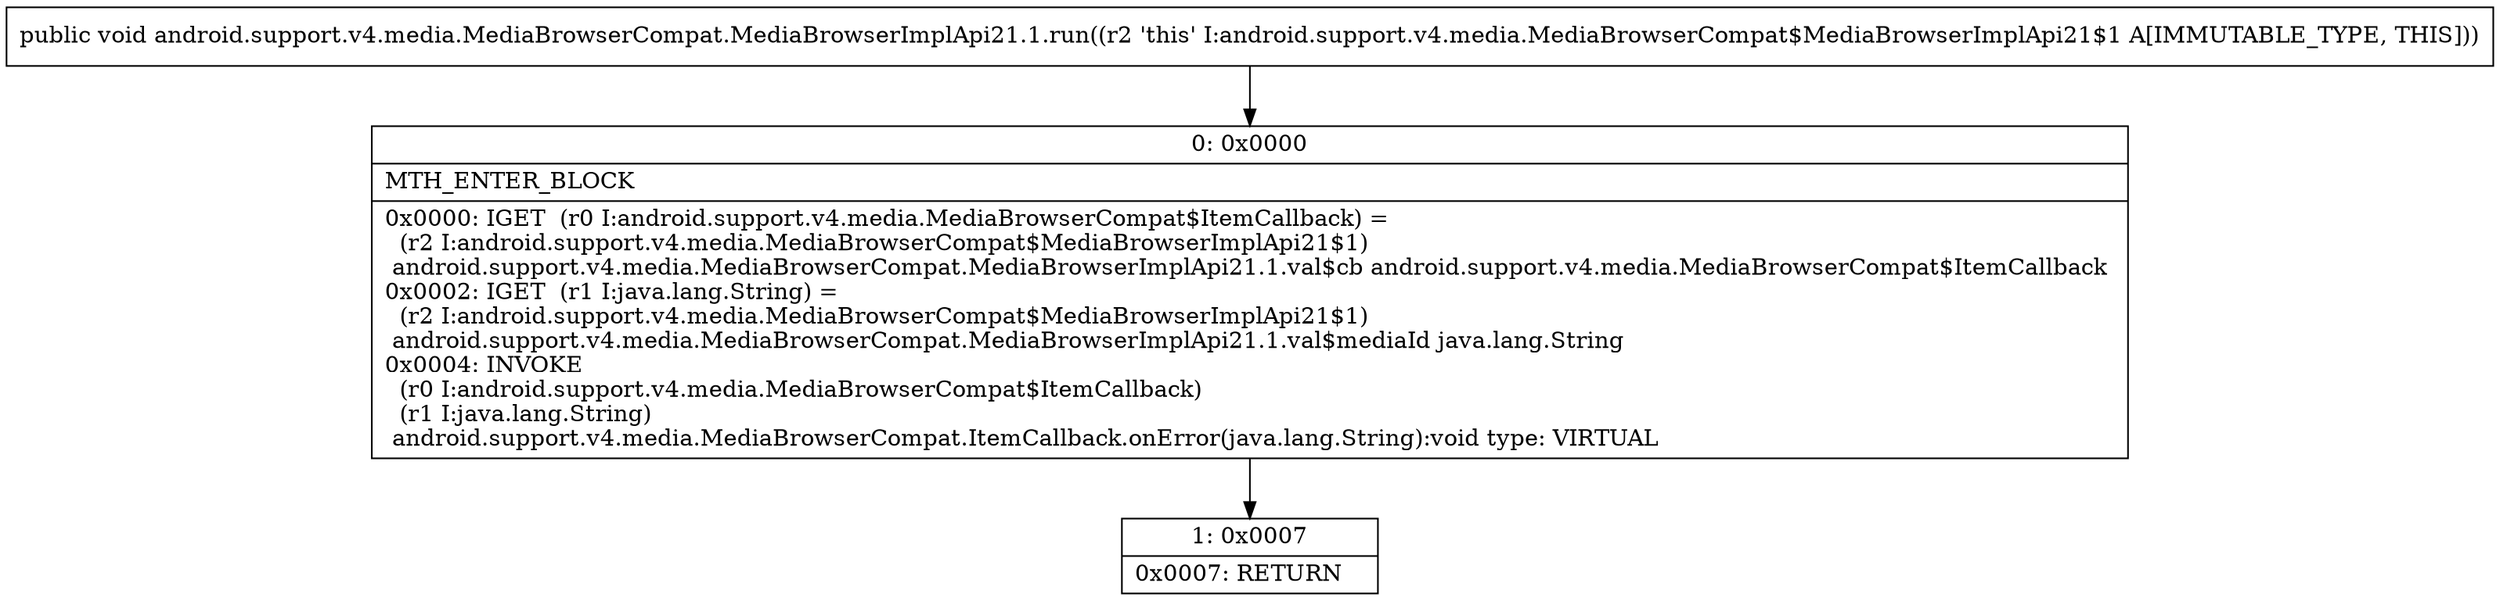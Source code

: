 digraph "CFG forandroid.support.v4.media.MediaBrowserCompat.MediaBrowserImplApi21.1.run()V" {
Node_0 [shape=record,label="{0\:\ 0x0000|MTH_ENTER_BLOCK\l|0x0000: IGET  (r0 I:android.support.v4.media.MediaBrowserCompat$ItemCallback) = \l  (r2 I:android.support.v4.media.MediaBrowserCompat$MediaBrowserImplApi21$1)\l android.support.v4.media.MediaBrowserCompat.MediaBrowserImplApi21.1.val$cb android.support.v4.media.MediaBrowserCompat$ItemCallback \l0x0002: IGET  (r1 I:java.lang.String) = \l  (r2 I:android.support.v4.media.MediaBrowserCompat$MediaBrowserImplApi21$1)\l android.support.v4.media.MediaBrowserCompat.MediaBrowserImplApi21.1.val$mediaId java.lang.String \l0x0004: INVOKE  \l  (r0 I:android.support.v4.media.MediaBrowserCompat$ItemCallback)\l  (r1 I:java.lang.String)\l android.support.v4.media.MediaBrowserCompat.ItemCallback.onError(java.lang.String):void type: VIRTUAL \l}"];
Node_1 [shape=record,label="{1\:\ 0x0007|0x0007: RETURN   \l}"];
MethodNode[shape=record,label="{public void android.support.v4.media.MediaBrowserCompat.MediaBrowserImplApi21.1.run((r2 'this' I:android.support.v4.media.MediaBrowserCompat$MediaBrowserImplApi21$1 A[IMMUTABLE_TYPE, THIS])) }"];
MethodNode -> Node_0;
Node_0 -> Node_1;
}


